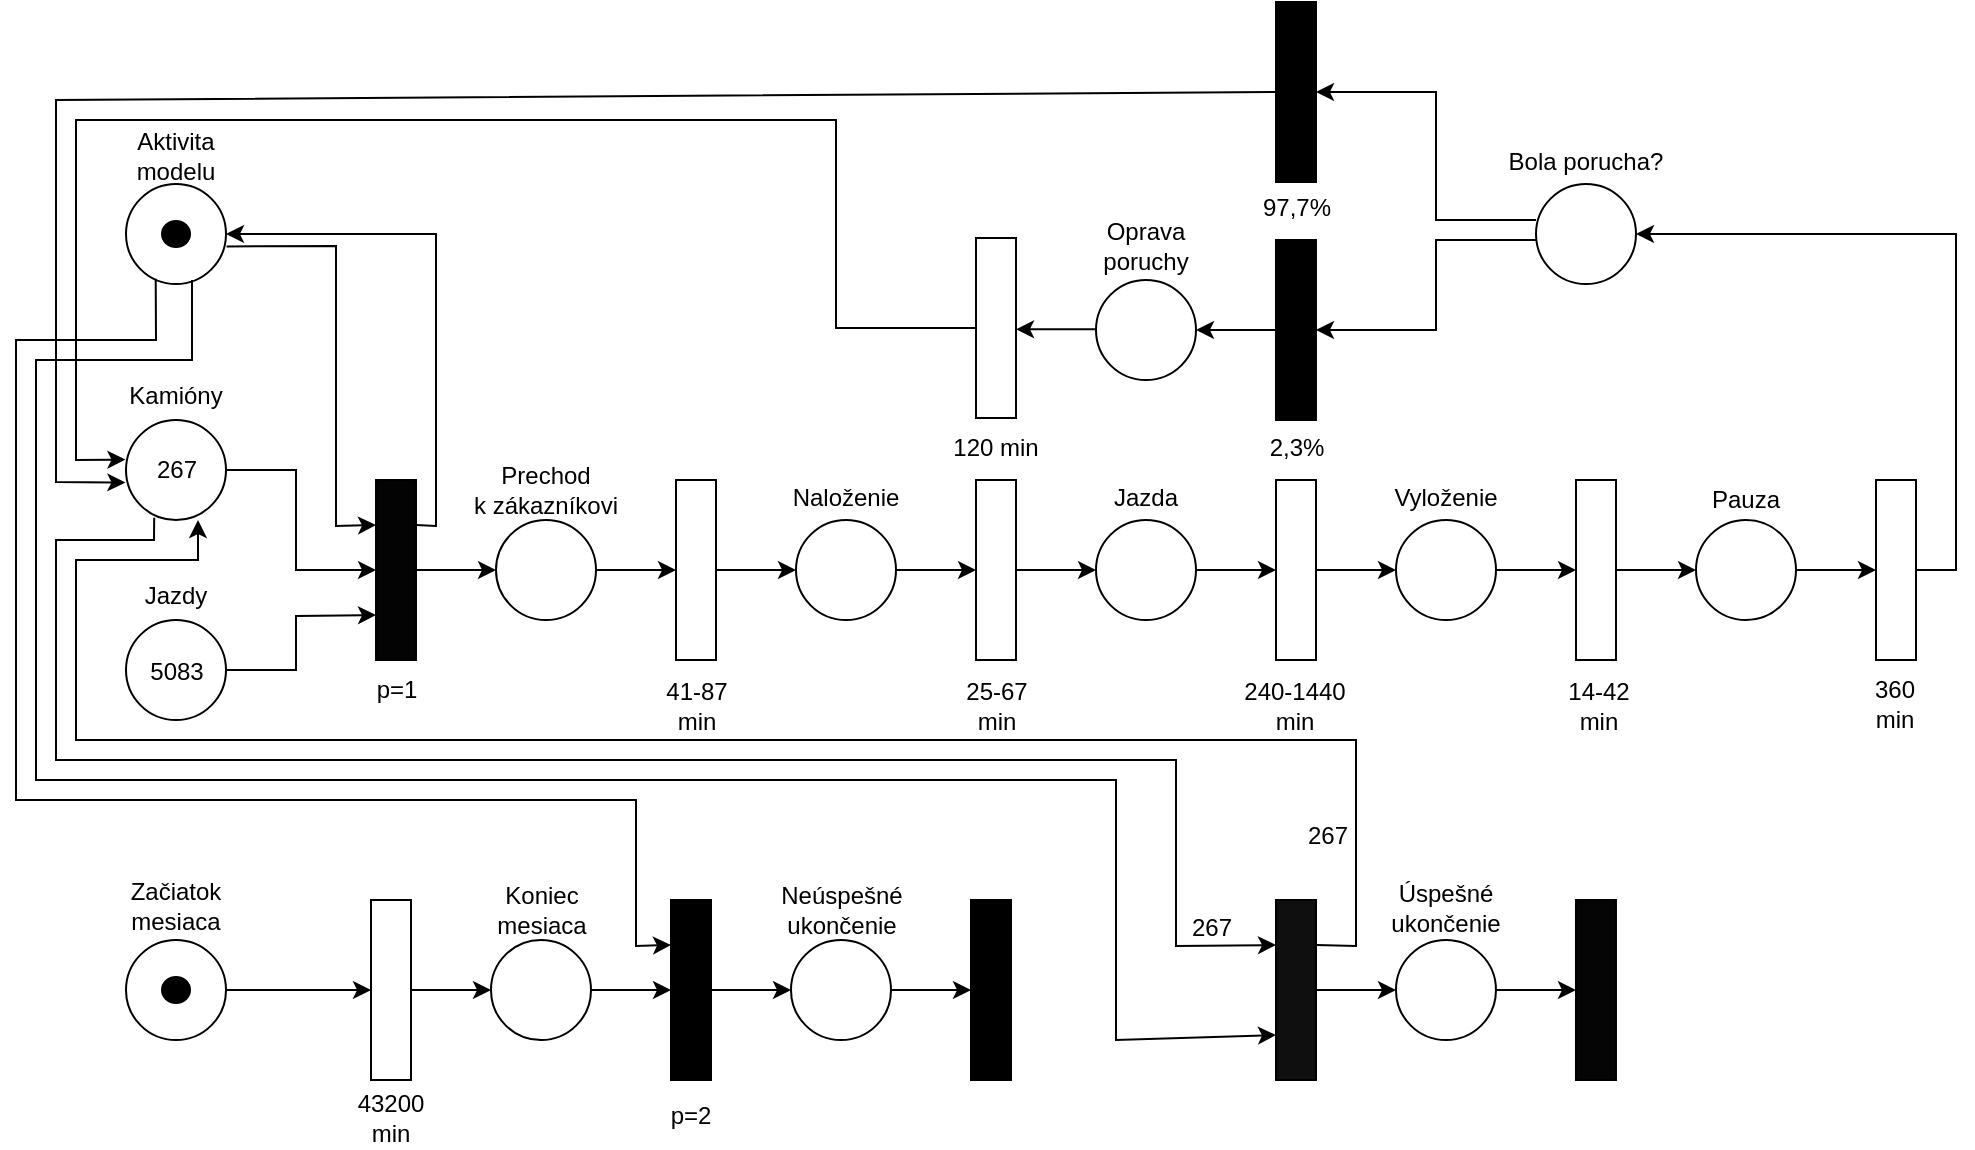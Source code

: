 <mxfile version="22.1.5" type="device">
  <diagram name="Page-1" id="iP1rga8OtO1Diet6ILOI">
    <mxGraphModel dx="1391" dy="583" grid="1" gridSize="10" guides="1" tooltips="1" connect="1" arrows="1" fold="1" page="1" pageScale="1" pageWidth="827" pageHeight="1169" math="0" shadow="0">
      <root>
        <mxCell id="0" />
        <mxCell id="1" parent="0" />
        <mxCell id="ZCHE-AjfTjhiWJSDRnLB-1" value="" style="ellipse;whiteSpace=wrap;html=1;aspect=fixed;" vertex="1" parent="1">
          <mxGeometry x="55" y="102" width="50" height="50" as="geometry" />
        </mxCell>
        <mxCell id="ZCHE-AjfTjhiWJSDRnLB-2" value="" style="ellipse;whiteSpace=wrap;html=1;fillColor=#000000;" vertex="1" parent="1">
          <mxGeometry x="73" y="120.5" width="14" height="13" as="geometry" />
        </mxCell>
        <mxCell id="ZCHE-AjfTjhiWJSDRnLB-3" value="Aktivita&lt;br&gt;modelu" style="text;html=1;strokeColor=none;fillColor=none;align=center;verticalAlign=middle;whiteSpace=wrap;rounded=0;" vertex="1" parent="1">
          <mxGeometry x="35" y="73" width="90" height="30" as="geometry" />
        </mxCell>
        <mxCell id="ZCHE-AjfTjhiWJSDRnLB-8" value="" style="ellipse;whiteSpace=wrap;html=1;aspect=fixed;" vertex="1" parent="1">
          <mxGeometry x="55" y="220" width="50" height="50" as="geometry" />
        </mxCell>
        <mxCell id="ZCHE-AjfTjhiWJSDRnLB-9" value="" style="ellipse;whiteSpace=wrap;html=1;aspect=fixed;" vertex="1" parent="1">
          <mxGeometry x="55" y="320" width="50" height="50" as="geometry" />
        </mxCell>
        <mxCell id="ZCHE-AjfTjhiWJSDRnLB-10" value="Kamióny" style="text;html=1;strokeColor=none;fillColor=none;align=center;verticalAlign=middle;whiteSpace=wrap;rounded=0;" vertex="1" parent="1">
          <mxGeometry x="35" y="193" width="90" height="30" as="geometry" />
        </mxCell>
        <mxCell id="ZCHE-AjfTjhiWJSDRnLB-11" value="267" style="text;html=1;strokeColor=none;fillColor=none;align=center;verticalAlign=middle;whiteSpace=wrap;rounded=0;" vertex="1" parent="1">
          <mxGeometry x="67.5" y="230" width="25" height="30" as="geometry" />
        </mxCell>
        <mxCell id="ZCHE-AjfTjhiWJSDRnLB-12" value="Jazdy" style="text;html=1;strokeColor=none;fillColor=none;align=center;verticalAlign=middle;whiteSpace=wrap;rounded=0;" vertex="1" parent="1">
          <mxGeometry x="35" y="293" width="90" height="30" as="geometry" />
        </mxCell>
        <mxCell id="ZCHE-AjfTjhiWJSDRnLB-13" value="5083" style="text;html=1;strokeColor=none;fillColor=none;align=center;verticalAlign=middle;whiteSpace=wrap;rounded=0;" vertex="1" parent="1">
          <mxGeometry x="62.5" y="331" width="35" height="30" as="geometry" />
        </mxCell>
        <mxCell id="ZCHE-AjfTjhiWJSDRnLB-14" value="" style="rounded=0;whiteSpace=wrap;html=1;fillColor=#030303;" vertex="1" parent="1">
          <mxGeometry x="180" y="250" width="20" height="90" as="geometry" />
        </mxCell>
        <mxCell id="ZCHE-AjfTjhiWJSDRnLB-15" value="" style="endArrow=classic;html=1;rounded=0;exitX=1;exitY=0.5;exitDx=0;exitDy=0;entryX=0;entryY=0.5;entryDx=0;entryDy=0;" edge="1" parent="1" source="ZCHE-AjfTjhiWJSDRnLB-8" target="ZCHE-AjfTjhiWJSDRnLB-14">
          <mxGeometry width="50" height="50" relative="1" as="geometry">
            <mxPoint x="260" y="280" as="sourcePoint" />
            <mxPoint x="440" y="210" as="targetPoint" />
            <Array as="points">
              <mxPoint x="140" y="245" />
              <mxPoint x="140" y="295" />
            </Array>
          </mxGeometry>
        </mxCell>
        <mxCell id="ZCHE-AjfTjhiWJSDRnLB-16" value="" style="endArrow=classic;html=1;rounded=0;exitX=1;exitY=0.5;exitDx=0;exitDy=0;entryX=0;entryY=0.75;entryDx=0;entryDy=0;" edge="1" parent="1" source="ZCHE-AjfTjhiWJSDRnLB-9" target="ZCHE-AjfTjhiWJSDRnLB-14">
          <mxGeometry width="50" height="50" relative="1" as="geometry">
            <mxPoint x="390" y="260" as="sourcePoint" />
            <mxPoint x="440" y="210" as="targetPoint" />
            <Array as="points">
              <mxPoint x="140" y="345" />
              <mxPoint x="140" y="318" />
            </Array>
          </mxGeometry>
        </mxCell>
        <mxCell id="ZCHE-AjfTjhiWJSDRnLB-17" value="p=1" style="text;html=1;strokeColor=none;fillColor=none;align=center;verticalAlign=middle;whiteSpace=wrap;rounded=0;" vertex="1" parent="1">
          <mxGeometry x="177.5" y="340" width="25" height="30" as="geometry" />
        </mxCell>
        <mxCell id="ZCHE-AjfTjhiWJSDRnLB-18" value="" style="ellipse;whiteSpace=wrap;html=1;aspect=fixed;" vertex="1" parent="1">
          <mxGeometry x="240" y="270" width="50" height="50" as="geometry" />
        </mxCell>
        <mxCell id="ZCHE-AjfTjhiWJSDRnLB-19" value="Prechod&lt;br&gt;k zákazníkovi" style="text;html=1;strokeColor=none;fillColor=none;align=center;verticalAlign=middle;whiteSpace=wrap;rounded=0;" vertex="1" parent="1">
          <mxGeometry x="220" y="240" width="90" height="30" as="geometry" />
        </mxCell>
        <mxCell id="ZCHE-AjfTjhiWJSDRnLB-20" value="" style="endArrow=classic;html=1;rounded=0;exitX=1;exitY=0.5;exitDx=0;exitDy=0;" edge="1" parent="1" source="ZCHE-AjfTjhiWJSDRnLB-14" target="ZCHE-AjfTjhiWJSDRnLB-18">
          <mxGeometry width="50" height="50" relative="1" as="geometry">
            <mxPoint x="390" y="260" as="sourcePoint" />
            <mxPoint x="440" y="210" as="targetPoint" />
          </mxGeometry>
        </mxCell>
        <mxCell id="ZCHE-AjfTjhiWJSDRnLB-21" value="" style="rounded=0;whiteSpace=wrap;html=1;" vertex="1" parent="1">
          <mxGeometry x="330" y="250" width="20" height="90" as="geometry" />
        </mxCell>
        <mxCell id="ZCHE-AjfTjhiWJSDRnLB-22" value="" style="endArrow=classic;html=1;rounded=0;entryX=0;entryY=0.5;entryDx=0;entryDy=0;exitX=1;exitY=0.5;exitDx=0;exitDy=0;exitPerimeter=0;" edge="1" parent="1" source="ZCHE-AjfTjhiWJSDRnLB-18" target="ZCHE-AjfTjhiWJSDRnLB-21">
          <mxGeometry width="50" height="50" relative="1" as="geometry">
            <mxPoint x="290" y="300" as="sourcePoint" />
            <mxPoint x="250" y="305" as="targetPoint" />
          </mxGeometry>
        </mxCell>
        <mxCell id="ZCHE-AjfTjhiWJSDRnLB-23" value="" style="ellipse;whiteSpace=wrap;html=1;aspect=fixed;" vertex="1" parent="1">
          <mxGeometry x="390" y="270" width="50" height="50" as="geometry" />
        </mxCell>
        <mxCell id="ZCHE-AjfTjhiWJSDRnLB-24" value="Naloženie" style="text;html=1;strokeColor=none;fillColor=none;align=center;verticalAlign=middle;whiteSpace=wrap;rounded=0;" vertex="1" parent="1">
          <mxGeometry x="370" y="244" width="90" height="30" as="geometry" />
        </mxCell>
        <mxCell id="ZCHE-AjfTjhiWJSDRnLB-25" value="" style="endArrow=classic;html=1;rounded=0;exitX=1;exitY=0.5;exitDx=0;exitDy=0;" edge="1" parent="1" target="ZCHE-AjfTjhiWJSDRnLB-23">
          <mxGeometry width="50" height="50" relative="1" as="geometry">
            <mxPoint x="350" y="295" as="sourcePoint" />
            <mxPoint x="590" y="210" as="targetPoint" />
          </mxGeometry>
        </mxCell>
        <mxCell id="ZCHE-AjfTjhiWJSDRnLB-26" value="" style="rounded=0;whiteSpace=wrap;html=1;" vertex="1" parent="1">
          <mxGeometry x="480" y="250" width="20" height="90" as="geometry" />
        </mxCell>
        <mxCell id="ZCHE-AjfTjhiWJSDRnLB-27" value="" style="endArrow=classic;html=1;rounded=0;entryX=0;entryY=0.5;entryDx=0;entryDy=0;exitX=1;exitY=0.5;exitDx=0;exitDy=0;exitPerimeter=0;" edge="1" parent="1" source="ZCHE-AjfTjhiWJSDRnLB-23" target="ZCHE-AjfTjhiWJSDRnLB-26">
          <mxGeometry width="50" height="50" relative="1" as="geometry">
            <mxPoint x="440" y="300" as="sourcePoint" />
            <mxPoint x="400" y="305" as="targetPoint" />
          </mxGeometry>
        </mxCell>
        <mxCell id="ZCHE-AjfTjhiWJSDRnLB-28" value="" style="ellipse;whiteSpace=wrap;html=1;aspect=fixed;" vertex="1" parent="1">
          <mxGeometry x="540" y="270" width="50" height="50" as="geometry" />
        </mxCell>
        <mxCell id="ZCHE-AjfTjhiWJSDRnLB-29" value="Jazda" style="text;html=1;strokeColor=none;fillColor=none;align=center;verticalAlign=middle;whiteSpace=wrap;rounded=0;" vertex="1" parent="1">
          <mxGeometry x="520" y="244" width="90" height="30" as="geometry" />
        </mxCell>
        <mxCell id="ZCHE-AjfTjhiWJSDRnLB-30" value="" style="endArrow=classic;html=1;rounded=0;exitX=1;exitY=0.5;exitDx=0;exitDy=0;" edge="1" parent="1" target="ZCHE-AjfTjhiWJSDRnLB-28">
          <mxGeometry width="50" height="50" relative="1" as="geometry">
            <mxPoint x="500" y="295" as="sourcePoint" />
            <mxPoint x="740" y="210" as="targetPoint" />
          </mxGeometry>
        </mxCell>
        <mxCell id="ZCHE-AjfTjhiWJSDRnLB-31" value="" style="rounded=0;whiteSpace=wrap;html=1;" vertex="1" parent="1">
          <mxGeometry x="630" y="250" width="20" height="90" as="geometry" />
        </mxCell>
        <mxCell id="ZCHE-AjfTjhiWJSDRnLB-32" value="" style="endArrow=classic;html=1;rounded=0;entryX=0;entryY=0.5;entryDx=0;entryDy=0;exitX=1;exitY=0.5;exitDx=0;exitDy=0;exitPerimeter=0;" edge="1" parent="1" source="ZCHE-AjfTjhiWJSDRnLB-28" target="ZCHE-AjfTjhiWJSDRnLB-31">
          <mxGeometry width="50" height="50" relative="1" as="geometry">
            <mxPoint x="590" y="300" as="sourcePoint" />
            <mxPoint x="550" y="305" as="targetPoint" />
          </mxGeometry>
        </mxCell>
        <mxCell id="ZCHE-AjfTjhiWJSDRnLB-33" value="" style="ellipse;whiteSpace=wrap;html=1;aspect=fixed;" vertex="1" parent="1">
          <mxGeometry x="690" y="270" width="50" height="50" as="geometry" />
        </mxCell>
        <mxCell id="ZCHE-AjfTjhiWJSDRnLB-34" value="Vyloženie" style="text;html=1;strokeColor=none;fillColor=none;align=center;verticalAlign=middle;whiteSpace=wrap;rounded=0;" vertex="1" parent="1">
          <mxGeometry x="670" y="244" width="90" height="30" as="geometry" />
        </mxCell>
        <mxCell id="ZCHE-AjfTjhiWJSDRnLB-35" value="" style="endArrow=classic;html=1;rounded=0;exitX=1;exitY=0.5;exitDx=0;exitDy=0;" edge="1" parent="1" target="ZCHE-AjfTjhiWJSDRnLB-33">
          <mxGeometry width="50" height="50" relative="1" as="geometry">
            <mxPoint x="650" y="295" as="sourcePoint" />
            <mxPoint x="890" y="210" as="targetPoint" />
          </mxGeometry>
        </mxCell>
        <mxCell id="ZCHE-AjfTjhiWJSDRnLB-36" value="" style="rounded=0;whiteSpace=wrap;html=1;" vertex="1" parent="1">
          <mxGeometry x="780" y="250" width="20" height="90" as="geometry" />
        </mxCell>
        <mxCell id="ZCHE-AjfTjhiWJSDRnLB-37" value="" style="endArrow=classic;html=1;rounded=0;entryX=0;entryY=0.5;entryDx=0;entryDy=0;exitX=1;exitY=0.5;exitDx=0;exitDy=0;exitPerimeter=0;" edge="1" parent="1" source="ZCHE-AjfTjhiWJSDRnLB-33" target="ZCHE-AjfTjhiWJSDRnLB-36">
          <mxGeometry width="50" height="50" relative="1" as="geometry">
            <mxPoint x="740" y="300" as="sourcePoint" />
            <mxPoint x="700" y="305" as="targetPoint" />
          </mxGeometry>
        </mxCell>
        <mxCell id="ZCHE-AjfTjhiWJSDRnLB-38" value="" style="ellipse;whiteSpace=wrap;html=1;aspect=fixed;" vertex="1" parent="1">
          <mxGeometry x="840" y="270" width="50" height="50" as="geometry" />
        </mxCell>
        <mxCell id="ZCHE-AjfTjhiWJSDRnLB-39" value="Pauza" style="text;html=1;strokeColor=none;fillColor=none;align=center;verticalAlign=middle;whiteSpace=wrap;rounded=0;" vertex="1" parent="1">
          <mxGeometry x="820" y="245" width="90" height="30" as="geometry" />
        </mxCell>
        <mxCell id="ZCHE-AjfTjhiWJSDRnLB-40" value="" style="endArrow=classic;html=1;rounded=0;exitX=1;exitY=0.5;exitDx=0;exitDy=0;" edge="1" parent="1" target="ZCHE-AjfTjhiWJSDRnLB-38">
          <mxGeometry width="50" height="50" relative="1" as="geometry">
            <mxPoint x="800" y="295" as="sourcePoint" />
            <mxPoint x="1040" y="210" as="targetPoint" />
          </mxGeometry>
        </mxCell>
        <mxCell id="ZCHE-AjfTjhiWJSDRnLB-41" value="" style="rounded=0;whiteSpace=wrap;html=1;" vertex="1" parent="1">
          <mxGeometry x="930" y="250" width="20" height="90" as="geometry" />
        </mxCell>
        <mxCell id="ZCHE-AjfTjhiWJSDRnLB-42" value="" style="endArrow=classic;html=1;rounded=0;entryX=0;entryY=0.5;entryDx=0;entryDy=0;exitX=1;exitY=0.5;exitDx=0;exitDy=0;exitPerimeter=0;" edge="1" parent="1" source="ZCHE-AjfTjhiWJSDRnLB-38" target="ZCHE-AjfTjhiWJSDRnLB-41">
          <mxGeometry width="50" height="50" relative="1" as="geometry">
            <mxPoint x="890" y="300" as="sourcePoint" />
            <mxPoint x="850" y="305" as="targetPoint" />
          </mxGeometry>
        </mxCell>
        <mxCell id="ZCHE-AjfTjhiWJSDRnLB-43" value="41-87 min" style="text;html=1;strokeColor=none;fillColor=none;align=center;verticalAlign=middle;whiteSpace=wrap;rounded=0;" vertex="1" parent="1">
          <mxGeometry x="318.75" y="348" width="42.5" height="30" as="geometry" />
        </mxCell>
        <mxCell id="ZCHE-AjfTjhiWJSDRnLB-44" value="25-67 min" style="text;html=1;strokeColor=none;fillColor=none;align=center;verticalAlign=middle;whiteSpace=wrap;rounded=0;" vertex="1" parent="1">
          <mxGeometry x="468.75" y="348" width="42.5" height="30" as="geometry" />
        </mxCell>
        <mxCell id="ZCHE-AjfTjhiWJSDRnLB-45" value="240-1440 min" style="text;html=1;strokeColor=none;fillColor=none;align=center;verticalAlign=middle;whiteSpace=wrap;rounded=0;" vertex="1" parent="1">
          <mxGeometry x="609.37" y="348" width="61.25" height="30" as="geometry" />
        </mxCell>
        <mxCell id="ZCHE-AjfTjhiWJSDRnLB-46" value="14-42&lt;br&gt;min" style="text;html=1;strokeColor=none;fillColor=none;align=center;verticalAlign=middle;whiteSpace=wrap;rounded=0;" vertex="1" parent="1">
          <mxGeometry x="761" y="349" width="61.25" height="28" as="geometry" />
        </mxCell>
        <mxCell id="ZCHE-AjfTjhiWJSDRnLB-47" value="360&lt;br&gt;min" style="text;html=1;strokeColor=none;fillColor=none;align=center;verticalAlign=middle;whiteSpace=wrap;rounded=0;" vertex="1" parent="1">
          <mxGeometry x="909.37" y="348" width="61.25" height="28" as="geometry" />
        </mxCell>
        <mxCell id="ZCHE-AjfTjhiWJSDRnLB-48" value="" style="endArrow=classic;html=1;rounded=0;exitX=1.006;exitY=0.625;exitDx=0;exitDy=0;exitPerimeter=0;entryX=0;entryY=0.25;entryDx=0;entryDy=0;" edge="1" parent="1" source="ZCHE-AjfTjhiWJSDRnLB-1" target="ZCHE-AjfTjhiWJSDRnLB-14">
          <mxGeometry width="50" height="50" relative="1" as="geometry">
            <mxPoint x="390" y="260" as="sourcePoint" />
            <mxPoint x="440" y="210" as="targetPoint" />
            <Array as="points">
              <mxPoint x="160" y="133" />
              <mxPoint x="160" y="273" />
            </Array>
          </mxGeometry>
        </mxCell>
        <mxCell id="ZCHE-AjfTjhiWJSDRnLB-49" value="" style="endArrow=classic;html=1;rounded=0;entryX=1;entryY=0.5;entryDx=0;entryDy=0;exitX=1;exitY=0.25;exitDx=0;exitDy=0;" edge="1" parent="1" source="ZCHE-AjfTjhiWJSDRnLB-14" target="ZCHE-AjfTjhiWJSDRnLB-1">
          <mxGeometry width="50" height="50" relative="1" as="geometry">
            <mxPoint x="390" y="260" as="sourcePoint" />
            <mxPoint x="440" y="210" as="targetPoint" />
            <Array as="points">
              <mxPoint x="210" y="273" />
              <mxPoint x="210" y="127" />
            </Array>
          </mxGeometry>
        </mxCell>
        <mxCell id="ZCHE-AjfTjhiWJSDRnLB-51" value="" style="ellipse;whiteSpace=wrap;html=1;aspect=fixed;" vertex="1" parent="1">
          <mxGeometry x="760" y="102" width="50" height="50" as="geometry" />
        </mxCell>
        <mxCell id="ZCHE-AjfTjhiWJSDRnLB-52" value="Bola porucha?" style="text;html=1;strokeColor=none;fillColor=none;align=center;verticalAlign=middle;whiteSpace=wrap;rounded=0;" vertex="1" parent="1">
          <mxGeometry x="740" y="76" width="90" height="30" as="geometry" />
        </mxCell>
        <mxCell id="ZCHE-AjfTjhiWJSDRnLB-53" value="" style="endArrow=classic;html=1;rounded=0;entryX=1;entryY=0.5;entryDx=0;entryDy=0;exitX=1;exitY=0.5;exitDx=0;exitDy=0;" edge="1" parent="1" source="ZCHE-AjfTjhiWJSDRnLB-41" target="ZCHE-AjfTjhiWJSDRnLB-51">
          <mxGeometry width="50" height="50" relative="1" as="geometry">
            <mxPoint x="390" y="260" as="sourcePoint" />
            <mxPoint x="440" y="210" as="targetPoint" />
            <Array as="points">
              <mxPoint x="970" y="295" />
              <mxPoint x="970" y="127" />
            </Array>
          </mxGeometry>
        </mxCell>
        <mxCell id="ZCHE-AjfTjhiWJSDRnLB-54" value="" style="rounded=0;whiteSpace=wrap;html=1;fillColor=#000000;" vertex="1" parent="1">
          <mxGeometry x="629.99" y="130" width="20" height="90" as="geometry" />
        </mxCell>
        <mxCell id="ZCHE-AjfTjhiWJSDRnLB-55" value="" style="rounded=0;whiteSpace=wrap;html=1;fillColor=#000000;" vertex="1" parent="1">
          <mxGeometry x="630" y="11" width="20" height="90" as="geometry" />
        </mxCell>
        <mxCell id="ZCHE-AjfTjhiWJSDRnLB-56" value="2,3%" style="text;html=1;strokeColor=none;fillColor=none;align=center;verticalAlign=middle;whiteSpace=wrap;rounded=0;" vertex="1" parent="1">
          <mxGeometry x="627.5" y="219" width="25" height="30" as="geometry" />
        </mxCell>
        <mxCell id="ZCHE-AjfTjhiWJSDRnLB-58" value="97,7%" style="text;html=1;strokeColor=none;fillColor=none;align=center;verticalAlign=middle;whiteSpace=wrap;rounded=0;" vertex="1" parent="1">
          <mxGeometry x="627.5" y="99" width="25" height="30" as="geometry" />
        </mxCell>
        <mxCell id="ZCHE-AjfTjhiWJSDRnLB-59" value="" style="endArrow=classic;html=1;rounded=0;entryX=1;entryY=0.5;entryDx=0;entryDy=0;" edge="1" parent="1" target="ZCHE-AjfTjhiWJSDRnLB-55">
          <mxGeometry width="50" height="50" relative="1" as="geometry">
            <mxPoint x="760" y="120" as="sourcePoint" />
            <mxPoint x="440" y="210" as="targetPoint" />
            <Array as="points">
              <mxPoint x="710" y="120" />
              <mxPoint x="710" y="56" />
            </Array>
          </mxGeometry>
        </mxCell>
        <mxCell id="ZCHE-AjfTjhiWJSDRnLB-60" value="" style="endArrow=classic;html=1;rounded=0;entryX=1;entryY=0.5;entryDx=0;entryDy=0;" edge="1" parent="1" target="ZCHE-AjfTjhiWJSDRnLB-54">
          <mxGeometry width="50" height="50" relative="1" as="geometry">
            <mxPoint x="760" y="130" as="sourcePoint" />
            <mxPoint x="440" y="210" as="targetPoint" />
            <Array as="points">
              <mxPoint x="710" y="130" />
              <mxPoint x="710" y="175" />
            </Array>
          </mxGeometry>
        </mxCell>
        <mxCell id="ZCHE-AjfTjhiWJSDRnLB-61" value="" style="endArrow=classic;html=1;rounded=0;exitX=0;exitY=0.5;exitDx=0;exitDy=0;entryX=-0.006;entryY=0.625;entryDx=0;entryDy=0;entryPerimeter=0;" edge="1" parent="1" source="ZCHE-AjfTjhiWJSDRnLB-55" target="ZCHE-AjfTjhiWJSDRnLB-8">
          <mxGeometry width="50" height="50" relative="1" as="geometry">
            <mxPoint x="390" y="260" as="sourcePoint" />
            <mxPoint x="440" y="210" as="targetPoint" />
            <Array as="points">
              <mxPoint x="20" y="60" />
              <mxPoint x="20" y="251" />
            </Array>
          </mxGeometry>
        </mxCell>
        <mxCell id="ZCHE-AjfTjhiWJSDRnLB-62" value="" style="ellipse;whiteSpace=wrap;html=1;aspect=fixed;" vertex="1" parent="1">
          <mxGeometry x="540" y="150" width="50" height="50" as="geometry" />
        </mxCell>
        <mxCell id="ZCHE-AjfTjhiWJSDRnLB-63" value="" style="endArrow=classic;html=1;rounded=0;exitX=0;exitY=0.5;exitDx=0;exitDy=0;entryX=1;entryY=0.5;entryDx=0;entryDy=0;" edge="1" parent="1" source="ZCHE-AjfTjhiWJSDRnLB-54" target="ZCHE-AjfTjhiWJSDRnLB-62">
          <mxGeometry width="50" height="50" relative="1" as="geometry">
            <mxPoint x="510" y="305" as="sourcePoint" />
            <mxPoint x="550" y="305" as="targetPoint" />
          </mxGeometry>
        </mxCell>
        <mxCell id="ZCHE-AjfTjhiWJSDRnLB-64" value="Oprava&lt;br&gt;poruchy" style="text;html=1;strokeColor=none;fillColor=none;align=center;verticalAlign=middle;whiteSpace=wrap;rounded=0;" vertex="1" parent="1">
          <mxGeometry x="520" y="118" width="90" height="30" as="geometry" />
        </mxCell>
        <mxCell id="ZCHE-AjfTjhiWJSDRnLB-65" value="" style="endArrow=classic;html=1;rounded=0;exitX=0;exitY=0.5;exitDx=0;exitDy=0;entryX=1;entryY=0.5;entryDx=0;entryDy=0;" edge="1" parent="1">
          <mxGeometry width="50" height="50" relative="1" as="geometry">
            <mxPoint x="540" y="174.66" as="sourcePoint" />
            <mxPoint x="500" y="174.66" as="targetPoint" />
          </mxGeometry>
        </mxCell>
        <mxCell id="ZCHE-AjfTjhiWJSDRnLB-67" value="" style="rounded=0;whiteSpace=wrap;html=1;" vertex="1" parent="1">
          <mxGeometry x="480" y="129" width="20" height="90" as="geometry" />
        </mxCell>
        <mxCell id="ZCHE-AjfTjhiWJSDRnLB-68" value="120 min" style="text;html=1;strokeColor=none;fillColor=none;align=center;verticalAlign=middle;whiteSpace=wrap;rounded=0;" vertex="1" parent="1">
          <mxGeometry x="465" y="219" width="50" height="30" as="geometry" />
        </mxCell>
        <mxCell id="ZCHE-AjfTjhiWJSDRnLB-69" value="" style="endArrow=classic;html=1;rounded=0;entryX=-0.006;entryY=0.395;entryDx=0;entryDy=0;entryPerimeter=0;exitX=0;exitY=0.5;exitDx=0;exitDy=0;" edge="1" parent="1" source="ZCHE-AjfTjhiWJSDRnLB-67" target="ZCHE-AjfTjhiWJSDRnLB-8">
          <mxGeometry width="50" height="50" relative="1" as="geometry">
            <mxPoint x="390" y="260" as="sourcePoint" />
            <mxPoint x="440" y="210" as="targetPoint" />
            <Array as="points">
              <mxPoint x="410" y="174" />
              <mxPoint x="410" y="70" />
              <mxPoint x="30" y="70" />
              <mxPoint x="30" y="240" />
            </Array>
          </mxGeometry>
        </mxCell>
        <mxCell id="ZCHE-AjfTjhiWJSDRnLB-71" value="" style="ellipse;whiteSpace=wrap;html=1;aspect=fixed;" vertex="1" parent="1">
          <mxGeometry x="55" y="480" width="50" height="50" as="geometry" />
        </mxCell>
        <mxCell id="ZCHE-AjfTjhiWJSDRnLB-72" value="" style="ellipse;whiteSpace=wrap;html=1;fillColor=#000000;" vertex="1" parent="1">
          <mxGeometry x="73" y="498.5" width="14" height="13" as="geometry" />
        </mxCell>
        <mxCell id="ZCHE-AjfTjhiWJSDRnLB-73" value="Začiatok&lt;br&gt;mesiaca" style="text;html=1;strokeColor=none;fillColor=none;align=center;verticalAlign=middle;whiteSpace=wrap;rounded=0;" vertex="1" parent="1">
          <mxGeometry x="35" y="448" width="90" height="30" as="geometry" />
        </mxCell>
        <mxCell id="ZCHE-AjfTjhiWJSDRnLB-74" value="" style="rounded=0;whiteSpace=wrap;html=1;" vertex="1" parent="1">
          <mxGeometry x="177.5" y="460" width="20" height="90" as="geometry" />
        </mxCell>
        <mxCell id="ZCHE-AjfTjhiWJSDRnLB-75" value="" style="endArrow=classic;html=1;rounded=0;exitX=1;exitY=0.5;exitDx=0;exitDy=0;entryX=0;entryY=0.5;entryDx=0;entryDy=0;" edge="1" parent="1" source="ZCHE-AjfTjhiWJSDRnLB-71" target="ZCHE-AjfTjhiWJSDRnLB-74">
          <mxGeometry width="50" height="50" relative="1" as="geometry">
            <mxPoint x="470" y="370" as="sourcePoint" />
            <mxPoint x="520" y="320" as="targetPoint" />
          </mxGeometry>
        </mxCell>
        <mxCell id="ZCHE-AjfTjhiWJSDRnLB-76" value="43200 min" style="text;html=1;strokeColor=none;fillColor=none;align=center;verticalAlign=middle;whiteSpace=wrap;rounded=0;" vertex="1" parent="1">
          <mxGeometry x="165" y="554" width="45" height="30" as="geometry" />
        </mxCell>
        <mxCell id="ZCHE-AjfTjhiWJSDRnLB-79" value="" style="ellipse;whiteSpace=wrap;html=1;aspect=fixed;" vertex="1" parent="1">
          <mxGeometry x="237.5" y="480" width="50" height="50" as="geometry" />
        </mxCell>
        <mxCell id="ZCHE-AjfTjhiWJSDRnLB-80" value="Koniec&lt;br&gt;mesiaca" style="text;html=1;strokeColor=none;fillColor=none;align=center;verticalAlign=middle;whiteSpace=wrap;rounded=0;" vertex="1" parent="1">
          <mxGeometry x="217.5" y="450" width="90" height="30" as="geometry" />
        </mxCell>
        <mxCell id="ZCHE-AjfTjhiWJSDRnLB-81" value="" style="endArrow=classic;html=1;rounded=0;exitX=1;exitY=0.5;exitDx=0;exitDy=0;" edge="1" parent="1" target="ZCHE-AjfTjhiWJSDRnLB-79">
          <mxGeometry width="50" height="50" relative="1" as="geometry">
            <mxPoint x="197.5" y="505" as="sourcePoint" />
            <mxPoint x="437.5" y="420" as="targetPoint" />
          </mxGeometry>
        </mxCell>
        <mxCell id="ZCHE-AjfTjhiWJSDRnLB-82" value="" style="rounded=0;whiteSpace=wrap;html=1;fillColor=#000000;" vertex="1" parent="1">
          <mxGeometry x="327.5" y="460" width="20" height="90" as="geometry" />
        </mxCell>
        <mxCell id="ZCHE-AjfTjhiWJSDRnLB-83" value="" style="endArrow=classic;html=1;rounded=0;entryX=0;entryY=0.5;entryDx=0;entryDy=0;exitX=1;exitY=0.5;exitDx=0;exitDy=0;exitPerimeter=0;" edge="1" parent="1" source="ZCHE-AjfTjhiWJSDRnLB-79" target="ZCHE-AjfTjhiWJSDRnLB-82">
          <mxGeometry width="50" height="50" relative="1" as="geometry">
            <mxPoint x="287.5" y="510" as="sourcePoint" />
            <mxPoint x="247.5" y="515" as="targetPoint" />
          </mxGeometry>
        </mxCell>
        <mxCell id="ZCHE-AjfTjhiWJSDRnLB-84" value="" style="ellipse;whiteSpace=wrap;html=1;aspect=fixed;" vertex="1" parent="1">
          <mxGeometry x="387.5" y="480" width="50" height="50" as="geometry" />
        </mxCell>
        <mxCell id="ZCHE-AjfTjhiWJSDRnLB-85" value="Neúspešné&lt;br&gt;ukončenie" style="text;html=1;strokeColor=none;fillColor=none;align=center;verticalAlign=middle;whiteSpace=wrap;rounded=0;" vertex="1" parent="1">
          <mxGeometry x="367.5" y="450" width="90" height="30" as="geometry" />
        </mxCell>
        <mxCell id="ZCHE-AjfTjhiWJSDRnLB-86" value="" style="endArrow=classic;html=1;rounded=0;exitX=1;exitY=0.5;exitDx=0;exitDy=0;" edge="1" parent="1" target="ZCHE-AjfTjhiWJSDRnLB-84">
          <mxGeometry width="50" height="50" relative="1" as="geometry">
            <mxPoint x="347.5" y="505" as="sourcePoint" />
            <mxPoint x="587.5" y="420" as="targetPoint" />
          </mxGeometry>
        </mxCell>
        <mxCell id="ZCHE-AjfTjhiWJSDRnLB-87" value="" style="rounded=0;whiteSpace=wrap;html=1;fillColor=#000000;" vertex="1" parent="1">
          <mxGeometry x="477.5" y="460" width="20" height="90" as="geometry" />
        </mxCell>
        <mxCell id="ZCHE-AjfTjhiWJSDRnLB-88" value="" style="endArrow=classic;html=1;rounded=0;entryX=0;entryY=0.5;entryDx=0;entryDy=0;exitX=1;exitY=0.5;exitDx=0;exitDy=0;exitPerimeter=0;" edge="1" parent="1" source="ZCHE-AjfTjhiWJSDRnLB-84" target="ZCHE-AjfTjhiWJSDRnLB-87">
          <mxGeometry width="50" height="50" relative="1" as="geometry">
            <mxPoint x="437.5" y="510" as="sourcePoint" />
            <mxPoint x="397.5" y="515" as="targetPoint" />
          </mxGeometry>
        </mxCell>
        <mxCell id="ZCHE-AjfTjhiWJSDRnLB-89" value="p=2" style="text;html=1;strokeColor=none;fillColor=none;align=center;verticalAlign=middle;whiteSpace=wrap;rounded=0;" vertex="1" parent="1">
          <mxGeometry x="316.25" y="553" width="42.5" height="30" as="geometry" />
        </mxCell>
        <mxCell id="ZCHE-AjfTjhiWJSDRnLB-90" value="" style="endArrow=classic;html=1;rounded=0;entryX=0;entryY=0.25;entryDx=0;entryDy=0;exitX=0.297;exitY=0.947;exitDx=0;exitDy=0;exitPerimeter=0;" edge="1" parent="1" source="ZCHE-AjfTjhiWJSDRnLB-1" target="ZCHE-AjfTjhiWJSDRnLB-82">
          <mxGeometry width="50" height="50" relative="1" as="geometry">
            <mxPoint x="470" y="370" as="sourcePoint" />
            <mxPoint x="520" y="320" as="targetPoint" />
            <Array as="points">
              <mxPoint x="70" y="180" />
              <mxPoint y="180" />
              <mxPoint y="410" />
              <mxPoint x="310" y="410" />
              <mxPoint x="310" y="483" />
            </Array>
          </mxGeometry>
        </mxCell>
        <mxCell id="ZCHE-AjfTjhiWJSDRnLB-91" value="" style="rounded=0;whiteSpace=wrap;html=1;fillColor=#0F0F0F;" vertex="1" parent="1">
          <mxGeometry x="630" y="460" width="20" height="90" as="geometry" />
        </mxCell>
        <mxCell id="ZCHE-AjfTjhiWJSDRnLB-94" value="" style="ellipse;whiteSpace=wrap;html=1;aspect=fixed;" vertex="1" parent="1">
          <mxGeometry x="689.99" y="480" width="50" height="50" as="geometry" />
        </mxCell>
        <mxCell id="ZCHE-AjfTjhiWJSDRnLB-95" value="Úspešné&lt;br&gt;ukončenie" style="text;html=1;strokeColor=none;fillColor=none;align=center;verticalAlign=middle;whiteSpace=wrap;rounded=0;" vertex="1" parent="1">
          <mxGeometry x="669.99" y="449" width="90" height="30" as="geometry" />
        </mxCell>
        <mxCell id="ZCHE-AjfTjhiWJSDRnLB-96" value="" style="endArrow=classic;html=1;rounded=0;exitX=1;exitY=0.5;exitDx=0;exitDy=0;" edge="1" parent="1" target="ZCHE-AjfTjhiWJSDRnLB-94">
          <mxGeometry width="50" height="50" relative="1" as="geometry">
            <mxPoint x="649.99" y="505" as="sourcePoint" />
            <mxPoint x="889.99" y="420" as="targetPoint" />
          </mxGeometry>
        </mxCell>
        <mxCell id="ZCHE-AjfTjhiWJSDRnLB-97" value="" style="rounded=0;whiteSpace=wrap;html=1;fillColor=#050505;" vertex="1" parent="1">
          <mxGeometry x="779.99" y="460" width="20" height="90" as="geometry" />
        </mxCell>
        <mxCell id="ZCHE-AjfTjhiWJSDRnLB-98" value="" style="endArrow=classic;html=1;rounded=0;entryX=0;entryY=0.5;entryDx=0;entryDy=0;exitX=1;exitY=0.5;exitDx=0;exitDy=0;exitPerimeter=0;" edge="1" parent="1" source="ZCHE-AjfTjhiWJSDRnLB-94" target="ZCHE-AjfTjhiWJSDRnLB-97">
          <mxGeometry width="50" height="50" relative="1" as="geometry">
            <mxPoint x="739.99" y="510" as="sourcePoint" />
            <mxPoint x="699.99" y="515" as="targetPoint" />
          </mxGeometry>
        </mxCell>
        <mxCell id="ZCHE-AjfTjhiWJSDRnLB-99" value="" style="endArrow=classic;html=1;rounded=0;entryX=0;entryY=0.75;entryDx=0;entryDy=0;" edge="1" parent="1" target="ZCHE-AjfTjhiWJSDRnLB-91">
          <mxGeometry width="50" height="50" relative="1" as="geometry">
            <mxPoint x="88" y="150" as="sourcePoint" />
            <mxPoint x="520" y="320" as="targetPoint" />
            <Array as="points">
              <mxPoint x="88" y="190" />
              <mxPoint x="10" y="190" />
              <mxPoint x="10" y="400" />
              <mxPoint x="550" y="400" />
              <mxPoint x="550" y="530" />
            </Array>
          </mxGeometry>
        </mxCell>
        <mxCell id="ZCHE-AjfTjhiWJSDRnLB-100" value="" style="endArrow=classic;html=1;rounded=0;entryX=0;entryY=0.25;entryDx=0;entryDy=0;exitX=0.282;exitY=0.978;exitDx=0;exitDy=0;exitPerimeter=0;" edge="1" parent="1" source="ZCHE-AjfTjhiWJSDRnLB-8" target="ZCHE-AjfTjhiWJSDRnLB-91">
          <mxGeometry width="50" height="50" relative="1" as="geometry">
            <mxPoint x="470" y="370" as="sourcePoint" />
            <mxPoint x="520" y="320" as="targetPoint" />
            <Array as="points">
              <mxPoint x="69" y="280" />
              <mxPoint x="20" y="280" />
              <mxPoint x="20" y="390" />
              <mxPoint x="580" y="390" />
              <mxPoint x="580" y="483" />
            </Array>
          </mxGeometry>
        </mxCell>
        <mxCell id="ZCHE-AjfTjhiWJSDRnLB-101" value="" style="endArrow=classic;html=1;rounded=0;exitX=1;exitY=0.25;exitDx=0;exitDy=0;" edge="1" parent="1" source="ZCHE-AjfTjhiWJSDRnLB-91">
          <mxGeometry width="50" height="50" relative="1" as="geometry">
            <mxPoint x="470" y="370" as="sourcePoint" />
            <mxPoint x="91" y="270" as="targetPoint" />
            <Array as="points">
              <mxPoint x="670" y="483" />
              <mxPoint x="670" y="380" />
              <mxPoint x="30" y="380" />
              <mxPoint x="30" y="290" />
              <mxPoint x="91" y="290" />
            </Array>
          </mxGeometry>
        </mxCell>
        <mxCell id="ZCHE-AjfTjhiWJSDRnLB-102" value="267" style="text;html=1;strokeColor=none;fillColor=none;align=center;verticalAlign=middle;whiteSpace=wrap;rounded=0;" vertex="1" parent="1">
          <mxGeometry x="567.5" y="459" width="60" height="30" as="geometry" />
        </mxCell>
        <mxCell id="ZCHE-AjfTjhiWJSDRnLB-103" value="267" style="text;html=1;strokeColor=none;fillColor=none;align=center;verticalAlign=middle;whiteSpace=wrap;rounded=0;" vertex="1" parent="1">
          <mxGeometry x="625.5" y="413" width="60" height="30" as="geometry" />
        </mxCell>
      </root>
    </mxGraphModel>
  </diagram>
</mxfile>

